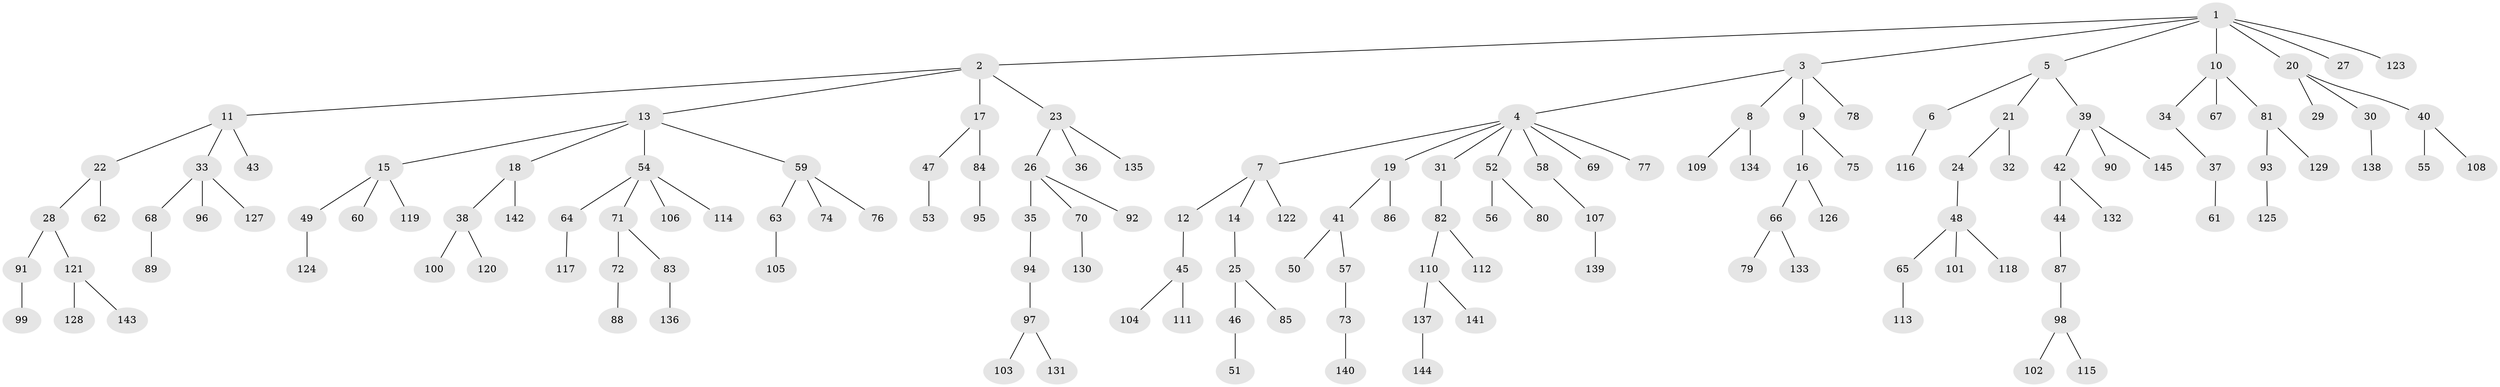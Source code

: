 // coarse degree distribution, {6: 0.00980392156862745, 5: 0.0196078431372549, 4: 0.0392156862745098, 7: 0.00980392156862745, 1: 0.4411764705882353, 3: 0.19607843137254902, 2: 0.28431372549019607}
// Generated by graph-tools (version 1.1) at 2025/52/03/04/25 22:52:05]
// undirected, 145 vertices, 144 edges
graph export_dot {
  node [color=gray90,style=filled];
  1;
  2;
  3;
  4;
  5;
  6;
  7;
  8;
  9;
  10;
  11;
  12;
  13;
  14;
  15;
  16;
  17;
  18;
  19;
  20;
  21;
  22;
  23;
  24;
  25;
  26;
  27;
  28;
  29;
  30;
  31;
  32;
  33;
  34;
  35;
  36;
  37;
  38;
  39;
  40;
  41;
  42;
  43;
  44;
  45;
  46;
  47;
  48;
  49;
  50;
  51;
  52;
  53;
  54;
  55;
  56;
  57;
  58;
  59;
  60;
  61;
  62;
  63;
  64;
  65;
  66;
  67;
  68;
  69;
  70;
  71;
  72;
  73;
  74;
  75;
  76;
  77;
  78;
  79;
  80;
  81;
  82;
  83;
  84;
  85;
  86;
  87;
  88;
  89;
  90;
  91;
  92;
  93;
  94;
  95;
  96;
  97;
  98;
  99;
  100;
  101;
  102;
  103;
  104;
  105;
  106;
  107;
  108;
  109;
  110;
  111;
  112;
  113;
  114;
  115;
  116;
  117;
  118;
  119;
  120;
  121;
  122;
  123;
  124;
  125;
  126;
  127;
  128;
  129;
  130;
  131;
  132;
  133;
  134;
  135;
  136;
  137;
  138;
  139;
  140;
  141;
  142;
  143;
  144;
  145;
  1 -- 2;
  1 -- 3;
  1 -- 5;
  1 -- 10;
  1 -- 20;
  1 -- 27;
  1 -- 123;
  2 -- 11;
  2 -- 13;
  2 -- 17;
  2 -- 23;
  3 -- 4;
  3 -- 8;
  3 -- 9;
  3 -- 78;
  4 -- 7;
  4 -- 19;
  4 -- 31;
  4 -- 52;
  4 -- 58;
  4 -- 69;
  4 -- 77;
  5 -- 6;
  5 -- 21;
  5 -- 39;
  6 -- 116;
  7 -- 12;
  7 -- 14;
  7 -- 122;
  8 -- 109;
  8 -- 134;
  9 -- 16;
  9 -- 75;
  10 -- 34;
  10 -- 67;
  10 -- 81;
  11 -- 22;
  11 -- 33;
  11 -- 43;
  12 -- 45;
  13 -- 15;
  13 -- 18;
  13 -- 54;
  13 -- 59;
  14 -- 25;
  15 -- 49;
  15 -- 60;
  15 -- 119;
  16 -- 66;
  16 -- 126;
  17 -- 47;
  17 -- 84;
  18 -- 38;
  18 -- 142;
  19 -- 41;
  19 -- 86;
  20 -- 29;
  20 -- 30;
  20 -- 40;
  21 -- 24;
  21 -- 32;
  22 -- 28;
  22 -- 62;
  23 -- 26;
  23 -- 36;
  23 -- 135;
  24 -- 48;
  25 -- 46;
  25 -- 85;
  26 -- 35;
  26 -- 70;
  26 -- 92;
  28 -- 91;
  28 -- 121;
  30 -- 138;
  31 -- 82;
  33 -- 68;
  33 -- 96;
  33 -- 127;
  34 -- 37;
  35 -- 94;
  37 -- 61;
  38 -- 100;
  38 -- 120;
  39 -- 42;
  39 -- 90;
  39 -- 145;
  40 -- 55;
  40 -- 108;
  41 -- 50;
  41 -- 57;
  42 -- 44;
  42 -- 132;
  44 -- 87;
  45 -- 104;
  45 -- 111;
  46 -- 51;
  47 -- 53;
  48 -- 65;
  48 -- 101;
  48 -- 118;
  49 -- 124;
  52 -- 56;
  52 -- 80;
  54 -- 64;
  54 -- 71;
  54 -- 106;
  54 -- 114;
  57 -- 73;
  58 -- 107;
  59 -- 63;
  59 -- 74;
  59 -- 76;
  63 -- 105;
  64 -- 117;
  65 -- 113;
  66 -- 79;
  66 -- 133;
  68 -- 89;
  70 -- 130;
  71 -- 72;
  71 -- 83;
  72 -- 88;
  73 -- 140;
  81 -- 93;
  81 -- 129;
  82 -- 110;
  82 -- 112;
  83 -- 136;
  84 -- 95;
  87 -- 98;
  91 -- 99;
  93 -- 125;
  94 -- 97;
  97 -- 103;
  97 -- 131;
  98 -- 102;
  98 -- 115;
  107 -- 139;
  110 -- 137;
  110 -- 141;
  121 -- 128;
  121 -- 143;
  137 -- 144;
}

